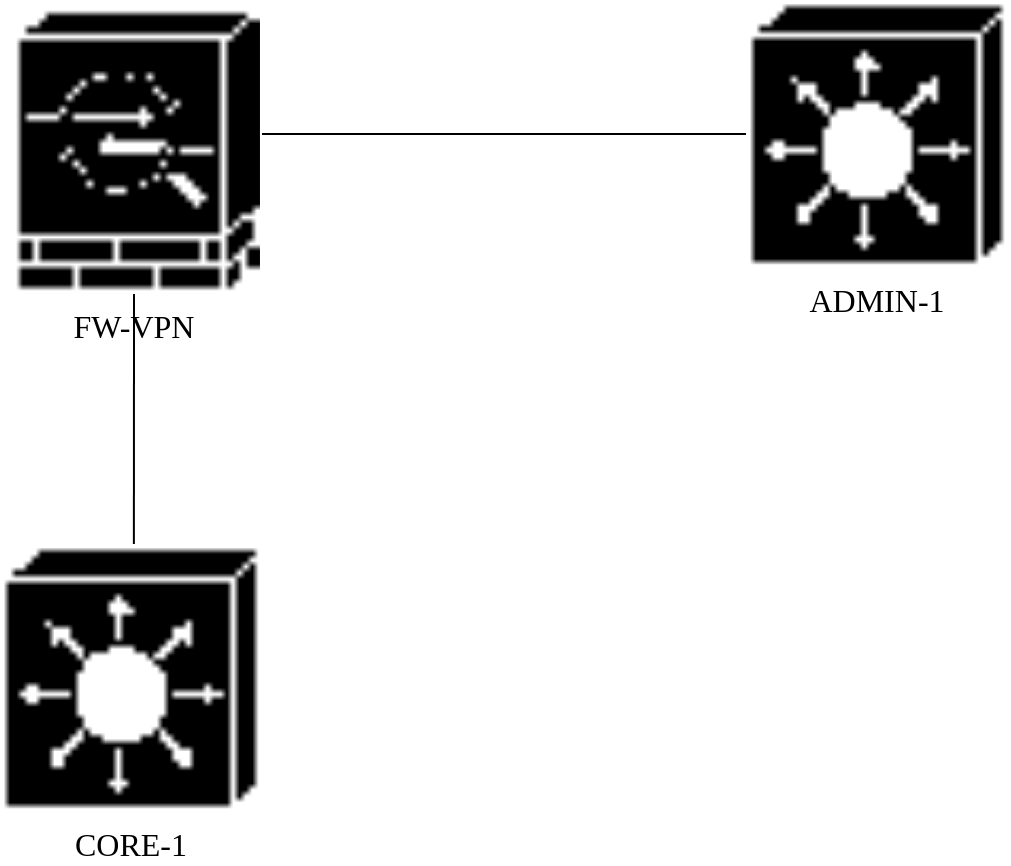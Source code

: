 <mxfile version="13.3.0" type="github"><diagram name="Página-1" id="Página-1"><mxGraphModel dx="1038" dy="580" grid="1" gridSize="10" guides="1" tooltips="1" connect="1" arrows="1" fold="1" page="1" pageScale="1" pageWidth="850" pageHeight="1100" math="0" shadow="0"><root><mxCell id="0"/><mxCell id="1" value="Conector" parent="0"/><mxCell id="2" style="vsdxID=1;fillColor=none;gradientColor=none;image;aspect=fixed;image=data:image/png,iVBORw0KGgoAAAANSUhEUgAAACkAAAAqCAIAAAChluUPAAABJElEQVR4nNWY2xKEIAiGYcf3f2X3whkjBeNgrPvfVcYHBB7CWiv8SGW+hYgJ4Frr51dgALix08ANVDKpFHyx0yqOBlkgN2h6OdZappzsLd/Iw27gOD6U8yDew261iYjBIuXZ8XxqLDDzOQAgYn/ZGpze71N7rEXMxiElow1Wpkpk94Ka8ZVIAmvw/PcenFg0dOeZItay4V56rOjqpNe2WnO0pYqttGvFH9Njc+nGtTBY5kHD6Pi8JrXAxfb1yazh9UUL3Hrsjc3TwuYxtSZJmQ9r2o6PWzNlPs67HjbdRLAe0Ps2/OMiYTK3Hk8fMefQ2QobqwTo673G44ecv3pc2l/nenfFvUMk4uh+LUH/dh7T70QlMf9brPgI2M+OgwHAPAlv1Bdoxr1Akcu/PgAAAABJRU5ErkJggg==;strokeColor=none;labelBackgroundColor=none;rounded=0;html=1;whiteSpace=wrap;" parent="1" vertex="1"><mxGeometry x="506" y="277" width="131" height="134" as="geometry"/></mxCell><mxCell id="3" value="&lt;font style=&quot;font-size:16px;font-family:Calibri;color:#000000;direction:ltr;letter-spacing:0px;line-height:120%;opacity:1&quot;&gt;ADMIN-1&lt;br/&gt;&lt;/font&gt;" style="text;vsdxID=1;fillColor=none;gradientColor=none;aspect=fixed;strokeColor=none;labelBackgroundColor=none;rounded=0;html=1;whiteSpace=wrap;verticalAlign=top;align=center;;html=1;" parent="2" vertex="1"><mxGeometry y="134" width="131.24" as="geometry"/></mxCell><mxCell id="4" style="vsdxID=2;fillColor=none;gradientColor=none;image;aspect=fixed;image=data:image/png,iVBORw0KGgoAAAANSUhEUgAAACkAAAAqCAIAAAChluUPAAABJElEQVR4nNWY2xKEIAiGYcf3f2X3whkjBeNgrPvfVcYHBB7CWiv8SGW+hYgJ4Frr51dgALix08ANVDKpFHyx0yqOBlkgN2h6OdZappzsLd/Iw27gOD6U8yDew261iYjBIuXZ8XxqLDDzOQAgYn/ZGpze71N7rEXMxiElow1Wpkpk94Ka8ZVIAmvw/PcenFg0dOeZItay4V56rOjqpNe2WnO0pYqttGvFH9Njc+nGtTBY5kHD6Pi8JrXAxfb1yazh9UUL3Hrsjc3TwuYxtSZJmQ9r2o6PWzNlPs67HjbdRLAe0Ps2/OMiYTK3Hk8fMefQ2QobqwTo673G44ecv3pc2l/nenfFvUMk4uh+LUH/dh7T70QlMf9brPgI2M+OgwHAPAlv1Bdoxr1Akcu/PgAAAABJRU5ErkJggg==;strokeColor=none;labelBackgroundColor=none;rounded=0;html=1;whiteSpace=wrap;" parent="1" vertex="1"><mxGeometry x="133" y="549" width="131" height="134" as="geometry"/></mxCell><mxCell id="5" value="&lt;font style=&quot;font-size:16px;font-family:Calibri;color:#000000;direction:ltr;letter-spacing:0px;line-height:120%;opacity:1&quot;&gt;CORE-1&lt;br/&gt;&lt;/font&gt;" style="text;vsdxID=2;fillColor=none;gradientColor=none;aspect=fixed;strokeColor=none;labelBackgroundColor=none;rounded=0;html=1;whiteSpace=wrap;verticalAlign=top;align=center;;html=1;" parent="4" vertex="1"><mxGeometry y="134" width="131.24" as="geometry"/></mxCell><mxCell id="6" style="vsdxID=3;fillColor=none;gradientColor=none;image;aspect=fixed;image=data:image/png,iVBORw0KGgoAAAANSUhEUgAAACYAAAAsCAIAAACGxF2fAAABJElEQVR4nO2X0RKEIAhFLzv9/y+zD0xmlAiptA/LU+OUB+VyNWJm5MYnmQdguw4R0SKY7KhGLuXJ5AdyHazmAaAc+ZzWw8xLqdfJX1DsH/kyUqmsPD+RXlexg3oOK7Zu4Vk5WUgPDwBRzE8spN8C5U0nuIn0fK8E5UzxsHXFcCZeSIFTYcRjozshMWQFz867GHLKmXNzEbF5Lap/xRbSL0JpzWuD3n/eks+sczsgn1B3T3MfuM0sJN2+Yp22zntMQKK9bzKu3KdLdSHr6eqlqA1wUmNWQHt4kpuDdKYFUwFLrlsGj5kDhjcYZauTLpVih7L6DKTy6q2MrkPq0tZ99uyUt19T96Ns+eTVEue15v1FHyKy7X+8unVRJX74Z28wXqhlHV8skvjmeUpfawAAAABJRU5ErkJggg==;strokeColor=none;labelBackgroundColor=none;rounded=0;html=1;whiteSpace=wrap;" parent="1" vertex="1"><mxGeometry x="136" y="277" width="127" height="147" as="geometry"/></mxCell><mxCell id="7" value="&lt;font style=&quot;font-size:16px;font-family:Calibri;color:#000000;direction:ltr;letter-spacing:0px;line-height:120%;opacity:1&quot;&gt;FW-VPN&lt;br/&gt;&lt;/font&gt;" style="text;vsdxID=3;fillColor=none;gradientColor=none;aspect=fixed;strokeColor=none;labelBackgroundColor=none;rounded=0;html=1;whiteSpace=wrap;verticalAlign=top;align=center;;html=1;" parent="6" vertex="1"><mxGeometry y="147" width="127.52" as="geometry"/></mxCell><mxCell id="8" style="vsdxID=5;edgeStyle=none;startArrow=none;endArrow=none;startSize=9;endSize=9;spacingTop=0;spacingBottom=0;spacingLeft=0;spacingRight=0;verticalAlign=middle;html=1;labelBackgroundColor=#ffffff;rounded=0;exitX=0.504;exitY=1;exitDx=0;exitDy=0;exitPerimeter=0;entryX=0.511;entryY=0;entryDx=0;entryDy=0;entryPerimeter=0;" parent="1" source="6" target="4" edge="1"><mxGeometry relative="1" as="geometry"><mxPoint x="10" as="offset"/><Array as="points"/></mxGeometry></mxCell><mxCell id="9" style="vsdxID=4;edgeStyle=none;startArrow=none;endArrow=none;startSize=9;endSize=9;spacingTop=0;spacingBottom=0;spacingLeft=0;spacingRight=0;verticalAlign=middle;html=1;labelBackgroundColor=#ffffff;rounded=0;exitX=1.008;exitY=0.456;exitDx=0;exitDy=0;exitPerimeter=0;entryX=0;entryY=0.5;entryDx=0;entryDy=0;entryPerimeter=0;" parent="1" source="6" target="2" edge="1"><mxGeometry relative="1" as="geometry"><mxPoint as="offset"/><Array as="points"/></mxGeometry></mxCell></root></mxGraphModel></diagram></mxfile>